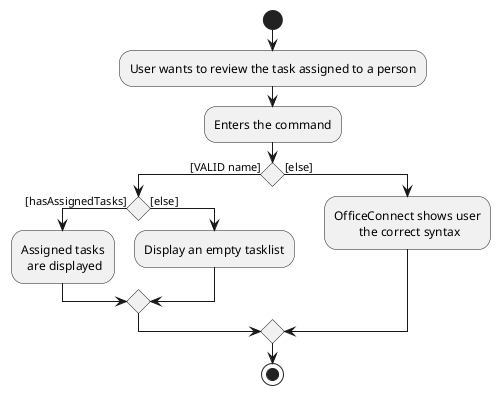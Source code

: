 @startuml
'https://plantuml.com/activity-diagram-beta

start
:User wants to review the task assigned to a person;
:Enters the command;
if () then ([VALID name])
    if () then ([hasAssignedTasks])
        :Assigned tasks
          are displayed;
    else ([else])
        :Display an empty tasklist;
    endif
else ([else])
    :OfficeConnect shows user
            the correct syntax;
endif

stop

@enduml

